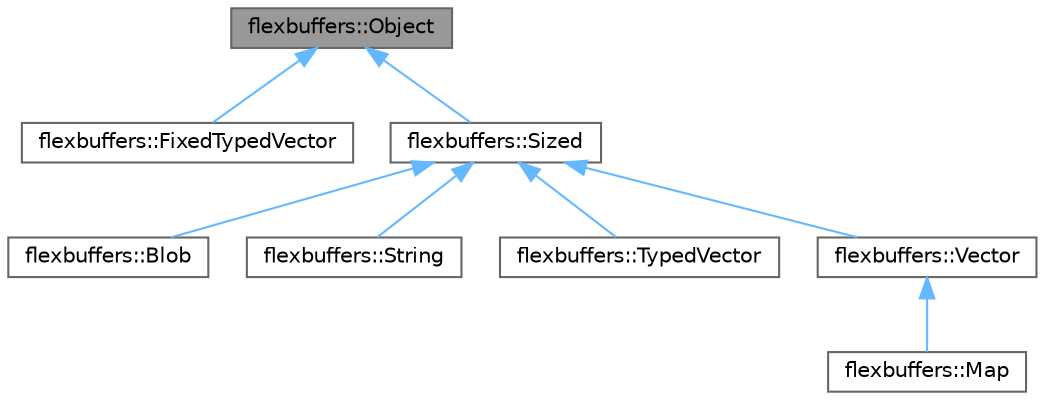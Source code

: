 digraph "flexbuffers::Object"
{
 // LATEX_PDF_SIZE
  bgcolor="transparent";
  edge [fontname=Helvetica,fontsize=10,labelfontname=Helvetica,labelfontsize=10];
  node [fontname=Helvetica,fontsize=10,shape=box,height=0.2,width=0.4];
  Node1 [id="Node000001",label="flexbuffers::Object",height=0.2,width=0.4,color="gray40", fillcolor="grey60", style="filled", fontcolor="black",tooltip=" "];
  Node1 -> Node2 [id="edge1_Node000001_Node000002",dir="back",color="steelblue1",style="solid",tooltip=" "];
  Node2 [id="Node000002",label="flexbuffers::FixedTypedVector",height=0.2,width=0.4,color="gray40", fillcolor="white", style="filled",URL="$classflexbuffers_1_1FixedTypedVector.html",tooltip=" "];
  Node1 -> Node3 [id="edge2_Node000001_Node000003",dir="back",color="steelblue1",style="solid",tooltip=" "];
  Node3 [id="Node000003",label="flexbuffers::Sized",height=0.2,width=0.4,color="gray40", fillcolor="white", style="filled",URL="$classflexbuffers_1_1Sized.html",tooltip=" "];
  Node3 -> Node4 [id="edge3_Node000003_Node000004",dir="back",color="steelblue1",style="solid",tooltip=" "];
  Node4 [id="Node000004",label="flexbuffers::Blob",height=0.2,width=0.4,color="gray40", fillcolor="white", style="filled",URL="$classflexbuffers_1_1Blob.html",tooltip=" "];
  Node3 -> Node5 [id="edge4_Node000003_Node000005",dir="back",color="steelblue1",style="solid",tooltip=" "];
  Node5 [id="Node000005",label="flexbuffers::String",height=0.2,width=0.4,color="gray40", fillcolor="white", style="filled",URL="$classflexbuffers_1_1String.html",tooltip=" "];
  Node3 -> Node6 [id="edge5_Node000003_Node000006",dir="back",color="steelblue1",style="solid",tooltip=" "];
  Node6 [id="Node000006",label="flexbuffers::TypedVector",height=0.2,width=0.4,color="gray40", fillcolor="white", style="filled",URL="$classflexbuffers_1_1TypedVector.html",tooltip=" "];
  Node3 -> Node7 [id="edge6_Node000003_Node000007",dir="back",color="steelblue1",style="solid",tooltip=" "];
  Node7 [id="Node000007",label="flexbuffers::Vector",height=0.2,width=0.4,color="gray40", fillcolor="white", style="filled",URL="$classflexbuffers_1_1Vector.html",tooltip=" "];
  Node7 -> Node8 [id="edge7_Node000007_Node000008",dir="back",color="steelblue1",style="solid",tooltip=" "];
  Node8 [id="Node000008",label="flexbuffers::Map",height=0.2,width=0.4,color="gray40", fillcolor="white", style="filled",URL="$classflexbuffers_1_1Map.html",tooltip=" "];
}
